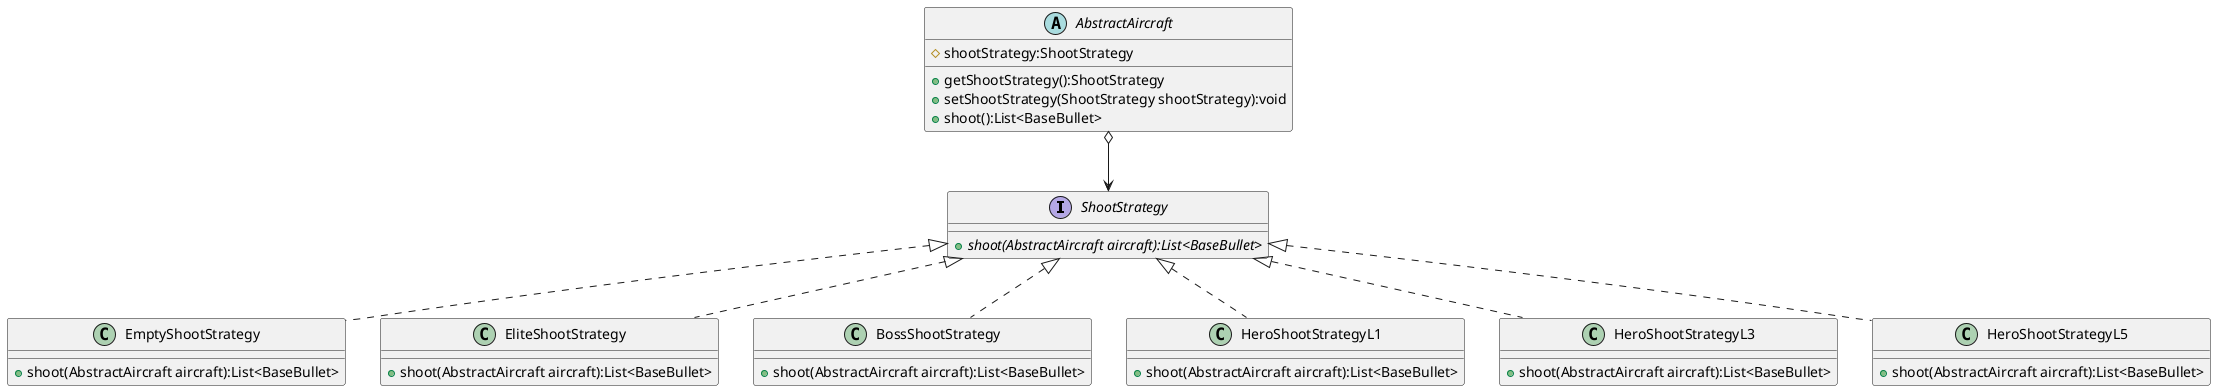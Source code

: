 @startuml
'https://plantuml.com/class-diagram

interface ShootStrategy {
    + {abstract} shoot(AbstractAircraft aircraft):List<BaseBullet>
}

class EmptyShootStrategy {
    + shoot(AbstractAircraft aircraft):List<BaseBullet>
}

class EliteShootStrategy {
    + shoot(AbstractAircraft aircraft):List<BaseBullet>
}

class BossShootStrategy {
    + shoot(AbstractAircraft aircraft):List<BaseBullet>
}

class HeroShootStrategyL1 {
    + shoot(AbstractAircraft aircraft):List<BaseBullet>
}

class HeroShootStrategyL3 {
    + shoot(AbstractAircraft aircraft):List<BaseBullet>
}

class HeroShootStrategyL5 {
    + shoot(AbstractAircraft aircraft):List<BaseBullet>
}

ShootStrategy <|.. EmptyShootStrategy
ShootStrategy <|.. EliteShootStrategy
ShootStrategy <|.. BossShootStrategy
ShootStrategy <|.. HeroShootStrategyL1
ShootStrategy <|.. HeroShootStrategyL3
ShootStrategy <|.. HeroShootStrategyL5

abstract class AbstractAircraft {
    # shootStrategy:ShootStrategy
    + getShootStrategy():ShootStrategy
    + setShootStrategy(ShootStrategy shootStrategy):void
    + shoot():List<BaseBullet>
}

AbstractAircraft o--> ShootStrategy


@enduml